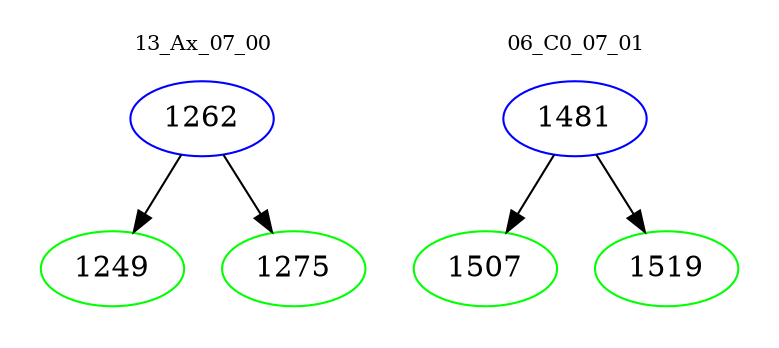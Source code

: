 digraph{
subgraph cluster_0 {
color = white
label = "13_Ax_07_00";
fontsize=10;
T0_1262 [label="1262", color="blue"]
T0_1262 -> T0_1249 [color="black"]
T0_1249 [label="1249", color="green"]
T0_1262 -> T0_1275 [color="black"]
T0_1275 [label="1275", color="green"]
}
subgraph cluster_1 {
color = white
label = "06_C0_07_01";
fontsize=10;
T1_1481 [label="1481", color="blue"]
T1_1481 -> T1_1507 [color="black"]
T1_1507 [label="1507", color="green"]
T1_1481 -> T1_1519 [color="black"]
T1_1519 [label="1519", color="green"]
}
}
